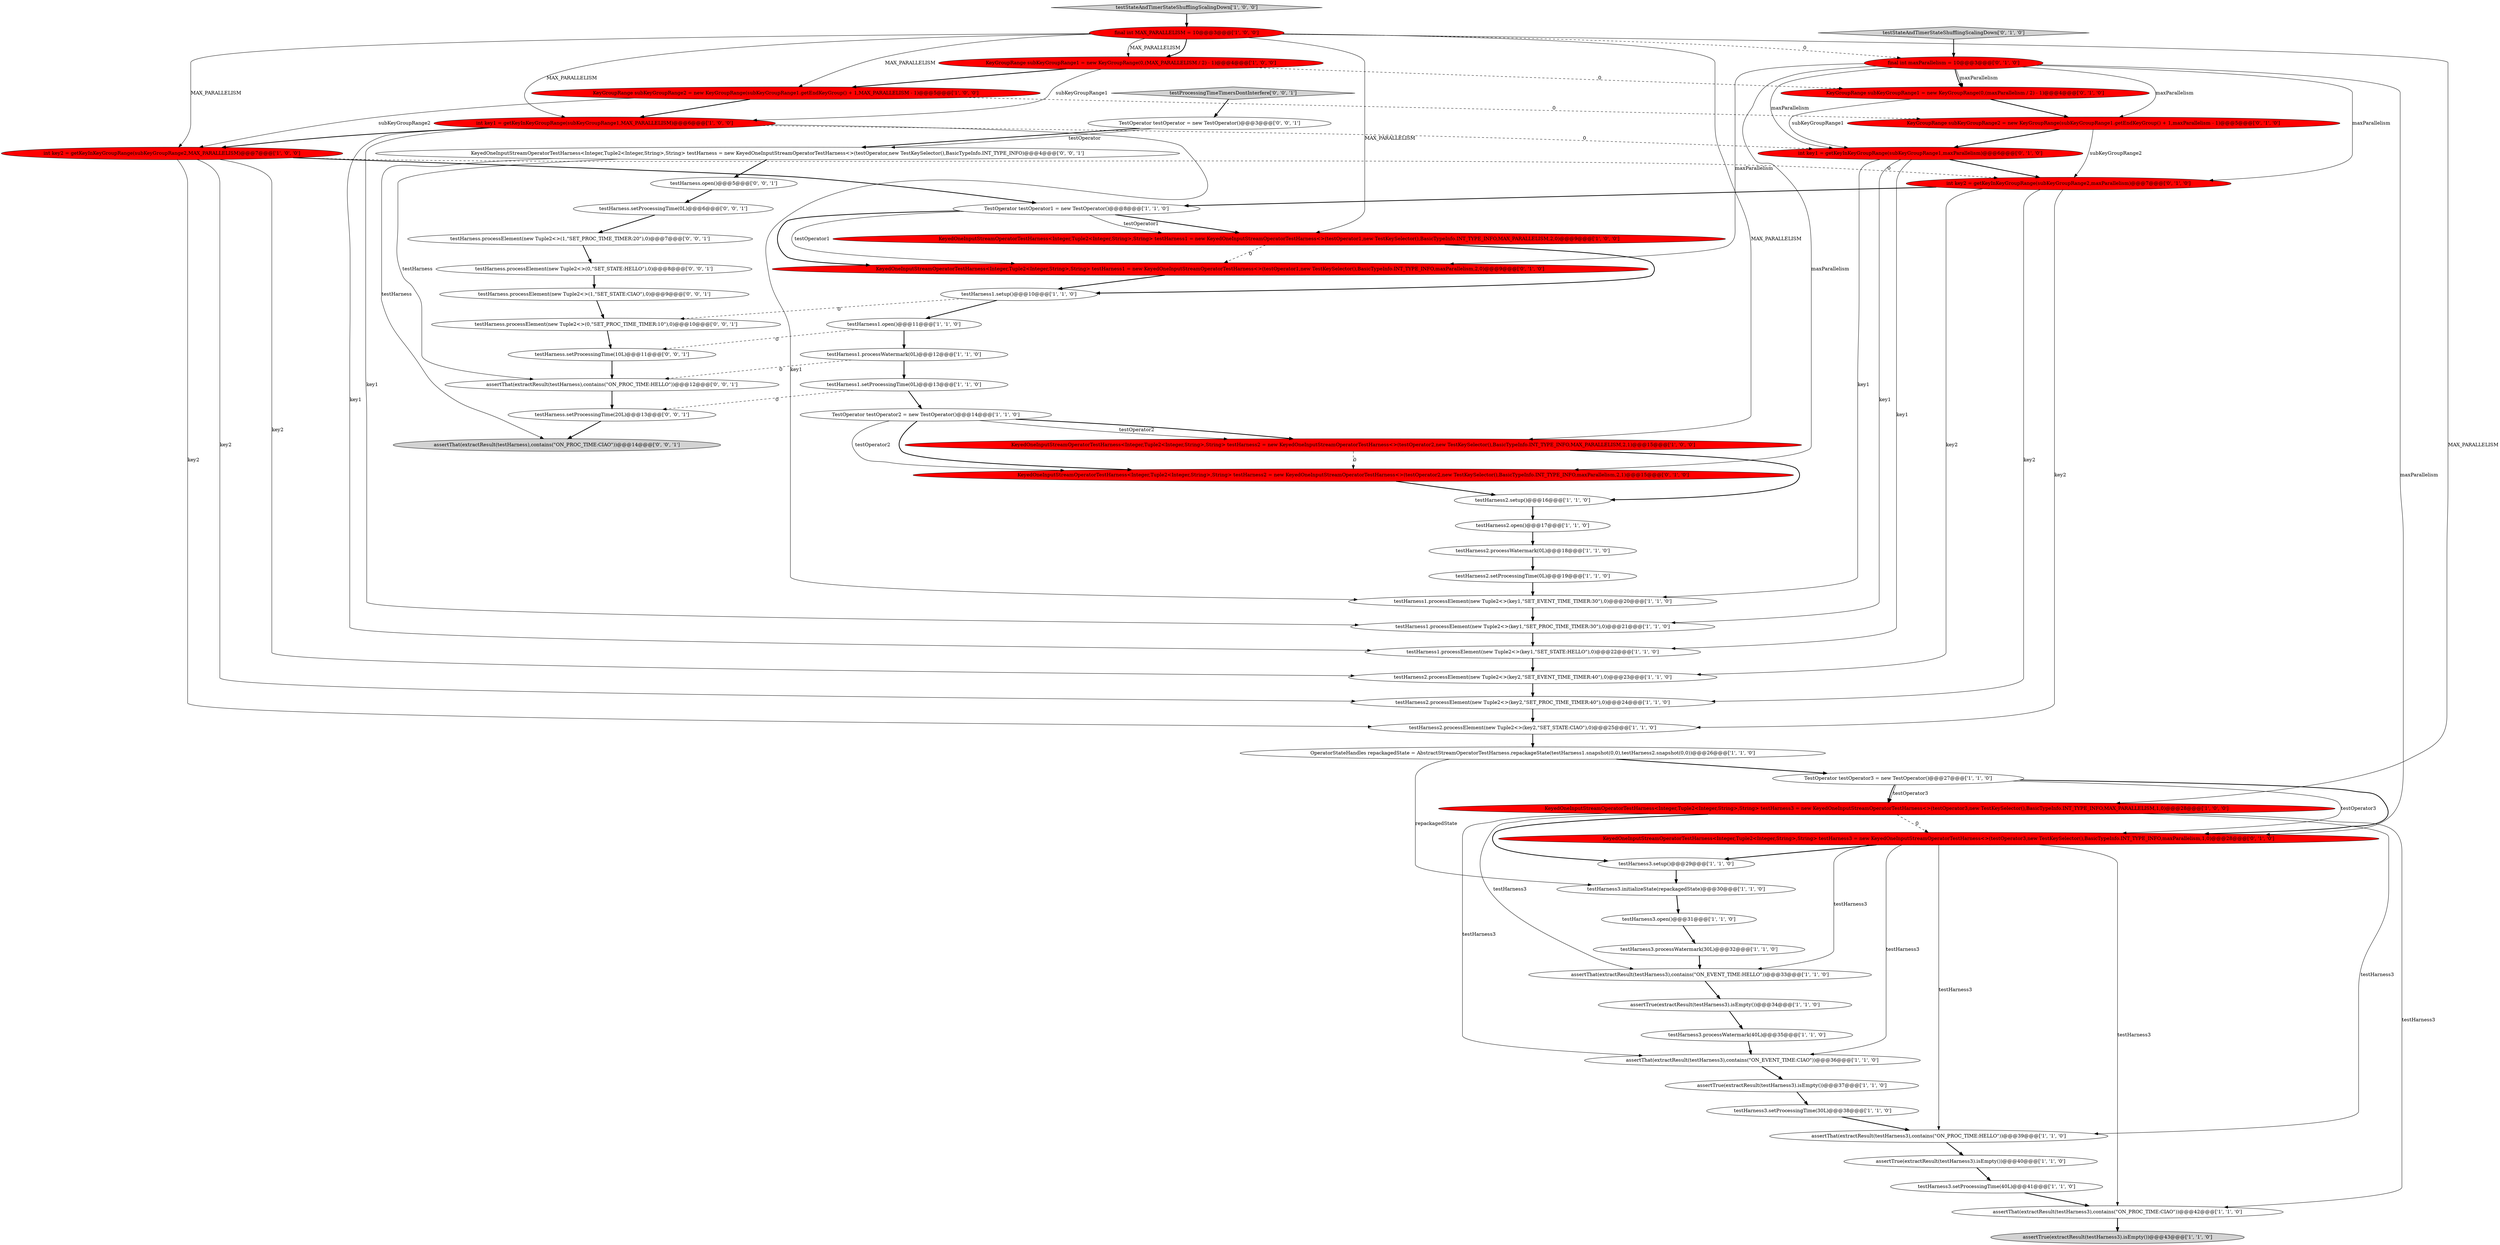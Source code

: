 digraph {
37 [style = filled, label = "testHarness3.initializeState(repackagedState)@@@30@@@['1', '1', '0']", fillcolor = white, shape = ellipse image = "AAA0AAABBB1BBB"];
1 [style = filled, label = "int key1 = getKeyInKeyGroupRange(subKeyGroupRange1,MAX_PARALLELISM)@@@6@@@['1', '0', '0']", fillcolor = red, shape = ellipse image = "AAA1AAABBB1BBB"];
20 [style = filled, label = "KeyedOneInputStreamOperatorTestHarness<Integer,Tuple2<Integer,String>,String> testHarness2 = new KeyedOneInputStreamOperatorTestHarness<>(testOperator2,new TestKeySelector(),BasicTypeInfo.INT_TYPE_INFO,MAX_PARALLELISM,2,1)@@@15@@@['1', '0', '0']", fillcolor = red, shape = ellipse image = "AAA1AAABBB1BBB"];
27 [style = filled, label = "testHarness1.setup()@@@10@@@['1', '1', '0']", fillcolor = white, shape = ellipse image = "AAA0AAABBB1BBB"];
42 [style = filled, label = "KeyGroupRange subKeyGroupRange1 = new KeyGroupRange(0,(maxParallelism / 2) - 1)@@@4@@@['0', '1', '0']", fillcolor = red, shape = ellipse image = "AAA1AAABBB2BBB"];
57 [style = filled, label = "testProcessingTimeTimersDontInterfere['0', '0', '1']", fillcolor = lightgray, shape = diamond image = "AAA0AAABBB3BBB"];
43 [style = filled, label = "KeyedOneInputStreamOperatorTestHarness<Integer,Tuple2<Integer,String>,String> testHarness1 = new KeyedOneInputStreamOperatorTestHarness<>(testOperator1,new TestKeySelector(),BasicTypeInfo.INT_TYPE_INFO,maxParallelism,2,0)@@@9@@@['0', '1', '0']", fillcolor = red, shape = ellipse image = "AAA1AAABBB2BBB"];
44 [style = filled, label = "int key1 = getKeyInKeyGroupRange(subKeyGroupRange1,maxParallelism)@@@6@@@['0', '1', '0']", fillcolor = red, shape = ellipse image = "AAA1AAABBB2BBB"];
58 [style = filled, label = "testHarness.open()@@@5@@@['0', '0', '1']", fillcolor = white, shape = ellipse image = "AAA0AAABBB3BBB"];
60 [style = filled, label = "testHarness.processElement(new Tuple2<>(1,\"SET_PROC_TIME_TIMER:20\"),0)@@@7@@@['0', '0', '1']", fillcolor = white, shape = ellipse image = "AAA0AAABBB3BBB"];
53 [style = filled, label = "testHarness.processElement(new Tuple2<>(1,\"SET_STATE:CIAO\"),0)@@@9@@@['0', '0', '1']", fillcolor = white, shape = ellipse image = "AAA0AAABBB3BBB"];
34 [style = filled, label = "assertThat(extractResult(testHarness3),contains(\"ON_PROC_TIME:HELLO\"))@@@39@@@['1', '1', '0']", fillcolor = white, shape = ellipse image = "AAA0AAABBB1BBB"];
47 [style = filled, label = "final int maxParallelism = 10@@@3@@@['0', '1', '0']", fillcolor = red, shape = ellipse image = "AAA1AAABBB2BBB"];
2 [style = filled, label = "testHarness2.processWatermark(0L)@@@18@@@['1', '1', '0']", fillcolor = white, shape = ellipse image = "AAA0AAABBB1BBB"];
32 [style = filled, label = "assertTrue(extractResult(testHarness3).isEmpty())@@@43@@@['1', '1', '0']", fillcolor = lightgray, shape = ellipse image = "AAA0AAABBB1BBB"];
63 [style = filled, label = "testHarness.processElement(new Tuple2<>(0,\"SET_STATE:HELLO\"),0)@@@8@@@['0', '0', '1']", fillcolor = white, shape = ellipse image = "AAA0AAABBB3BBB"];
59 [style = filled, label = "testHarness.setProcessingTime(20L)@@@13@@@['0', '0', '1']", fillcolor = white, shape = ellipse image = "AAA0AAABBB3BBB"];
33 [style = filled, label = "testHarness1.processElement(new Tuple2<>(key1,\"SET_STATE:HELLO\"),0)@@@22@@@['1', '1', '0']", fillcolor = white, shape = ellipse image = "AAA0AAABBB1BBB"];
7 [style = filled, label = "TestOperator testOperator3 = new TestOperator()@@@27@@@['1', '1', '0']", fillcolor = white, shape = ellipse image = "AAA0AAABBB1BBB"];
49 [style = filled, label = "testStateAndTimerStateShufflingScalingDown['0', '1', '0']", fillcolor = lightgray, shape = diamond image = "AAA0AAABBB2BBB"];
0 [style = filled, label = "OperatorStateHandles repackagedState = AbstractStreamOperatorTestHarness.repackageState(testHarness1.snapshot(0,0),testHarness2.snapshot(0,0))@@@26@@@['1', '1', '0']", fillcolor = white, shape = ellipse image = "AAA0AAABBB1BBB"];
31 [style = filled, label = "final int MAX_PARALLELISM = 10@@@3@@@['1', '0', '0']", fillcolor = red, shape = ellipse image = "AAA1AAABBB1BBB"];
11 [style = filled, label = "int key2 = getKeyInKeyGroupRange(subKeyGroupRange2,MAX_PARALLELISM)@@@7@@@['1', '0', '0']", fillcolor = red, shape = ellipse image = "AAA1AAABBB1BBB"];
46 [style = filled, label = "int key2 = getKeyInKeyGroupRange(subKeyGroupRange2,maxParallelism)@@@7@@@['0', '1', '0']", fillcolor = red, shape = ellipse image = "AAA1AAABBB2BBB"];
54 [style = filled, label = "TestOperator testOperator = new TestOperator()@@@3@@@['0', '0', '1']", fillcolor = white, shape = ellipse image = "AAA0AAABBB3BBB"];
24 [style = filled, label = "testHarness2.setup()@@@16@@@['1', '1', '0']", fillcolor = white, shape = ellipse image = "AAA0AAABBB1BBB"];
26 [style = filled, label = "KeyedOneInputStreamOperatorTestHarness<Integer,Tuple2<Integer,String>,String> testHarness1 = new KeyedOneInputStreamOperatorTestHarness<>(testOperator1,new TestKeySelector(),BasicTypeInfo.INT_TYPE_INFO,MAX_PARALLELISM,2,0)@@@9@@@['1', '0', '0']", fillcolor = red, shape = ellipse image = "AAA1AAABBB1BBB"];
48 [style = filled, label = "KeyedOneInputStreamOperatorTestHarness<Integer,Tuple2<Integer,String>,String> testHarness3 = new KeyedOneInputStreamOperatorTestHarness<>(testOperator3,new TestKeySelector(),BasicTypeInfo.INT_TYPE_INFO,maxParallelism,1,0)@@@28@@@['0', '1', '0']", fillcolor = red, shape = ellipse image = "AAA1AAABBB2BBB"];
41 [style = filled, label = "KeyGroupRange subKeyGroupRange1 = new KeyGroupRange(0,(MAX_PARALLELISM / 2) - 1)@@@4@@@['1', '0', '0']", fillcolor = red, shape = ellipse image = "AAA1AAABBB1BBB"];
29 [style = filled, label = "TestOperator testOperator1 = new TestOperator()@@@8@@@['1', '1', '0']", fillcolor = white, shape = ellipse image = "AAA0AAABBB1BBB"];
13 [style = filled, label = "KeyGroupRange subKeyGroupRange2 = new KeyGroupRange(subKeyGroupRange1.getEndKeyGroup() + 1,MAX_PARALLELISM - 1)@@@5@@@['1', '0', '0']", fillcolor = red, shape = ellipse image = "AAA1AAABBB1BBB"];
15 [style = filled, label = "TestOperator testOperator2 = new TestOperator()@@@14@@@['1', '1', '0']", fillcolor = white, shape = ellipse image = "AAA0AAABBB1BBB"];
52 [style = filled, label = "testHarness.setProcessingTime(0L)@@@6@@@['0', '0', '1']", fillcolor = white, shape = ellipse image = "AAA0AAABBB3BBB"];
22 [style = filled, label = "testStateAndTimerStateShufflingScalingDown['1', '0', '0']", fillcolor = lightgray, shape = diamond image = "AAA0AAABBB1BBB"];
39 [style = filled, label = "testHarness3.processWatermark(30L)@@@32@@@['1', '1', '0']", fillcolor = white, shape = ellipse image = "AAA0AAABBB1BBB"];
17 [style = filled, label = "testHarness2.processElement(new Tuple2<>(key2,\"SET_EVENT_TIME_TIMER:40\"),0)@@@23@@@['1', '1', '0']", fillcolor = white, shape = ellipse image = "AAA0AAABBB1BBB"];
25 [style = filled, label = "testHarness1.open()@@@11@@@['1', '1', '0']", fillcolor = white, shape = ellipse image = "AAA0AAABBB1BBB"];
16 [style = filled, label = "assertThat(extractResult(testHarness3),contains(\"ON_EVENT_TIME:HELLO\"))@@@33@@@['1', '1', '0']", fillcolor = white, shape = ellipse image = "AAA0AAABBB1BBB"];
36 [style = filled, label = "testHarness1.processWatermark(0L)@@@12@@@['1', '1', '0']", fillcolor = white, shape = ellipse image = "AAA0AAABBB1BBB"];
23 [style = filled, label = "testHarness3.processWatermark(40L)@@@35@@@['1', '1', '0']", fillcolor = white, shape = ellipse image = "AAA0AAABBB1BBB"];
30 [style = filled, label = "assertTrue(extractResult(testHarness3).isEmpty())@@@40@@@['1', '1', '0']", fillcolor = white, shape = ellipse image = "AAA0AAABBB1BBB"];
3 [style = filled, label = "assertTrue(extractResult(testHarness3).isEmpty())@@@37@@@['1', '1', '0']", fillcolor = white, shape = ellipse image = "AAA0AAABBB1BBB"];
45 [style = filled, label = "KeyGroupRange subKeyGroupRange2 = new KeyGroupRange(subKeyGroupRange1.getEndKeyGroup() + 1,maxParallelism - 1)@@@5@@@['0', '1', '0']", fillcolor = red, shape = ellipse image = "AAA1AAABBB2BBB"];
4 [style = filled, label = "KeyedOneInputStreamOperatorTestHarness<Integer,Tuple2<Integer,String>,String> testHarness3 = new KeyedOneInputStreamOperatorTestHarness<>(testOperator3,new TestKeySelector(),BasicTypeInfo.INT_TYPE_INFO,MAX_PARALLELISM,1,0)@@@28@@@['1', '0', '0']", fillcolor = red, shape = ellipse image = "AAA1AAABBB1BBB"];
8 [style = filled, label = "testHarness3.setup()@@@29@@@['1', '1', '0']", fillcolor = white, shape = ellipse image = "AAA0AAABBB1BBB"];
21 [style = filled, label = "testHarness3.setProcessingTime(40L)@@@41@@@['1', '1', '0']", fillcolor = white, shape = ellipse image = "AAA0AAABBB1BBB"];
12 [style = filled, label = "assertThat(extractResult(testHarness3),contains(\"ON_PROC_TIME:CIAO\"))@@@42@@@['1', '1', '0']", fillcolor = white, shape = ellipse image = "AAA0AAABBB1BBB"];
35 [style = filled, label = "testHarness1.setProcessingTime(0L)@@@13@@@['1', '1', '0']", fillcolor = white, shape = ellipse image = "AAA0AAABBB1BBB"];
5 [style = filled, label = "testHarness3.open()@@@31@@@['1', '1', '0']", fillcolor = white, shape = ellipse image = "AAA0AAABBB1BBB"];
56 [style = filled, label = "KeyedOneInputStreamOperatorTestHarness<Integer,Tuple2<Integer,String>,String> testHarness = new KeyedOneInputStreamOperatorTestHarness<>(testOperator,new TestKeySelector(),BasicTypeInfo.INT_TYPE_INFO)@@@4@@@['0', '0', '1']", fillcolor = white, shape = ellipse image = "AAA0AAABBB3BBB"];
14 [style = filled, label = "testHarness2.processElement(new Tuple2<>(key2,\"SET_STATE:CIAO\"),0)@@@25@@@['1', '1', '0']", fillcolor = white, shape = ellipse image = "AAA0AAABBB1BBB"];
18 [style = filled, label = "testHarness1.processElement(new Tuple2<>(key1,\"SET_EVENT_TIME_TIMER:30\"),0)@@@20@@@['1', '1', '0']", fillcolor = white, shape = ellipse image = "AAA0AAABBB1BBB"];
19 [style = filled, label = "assertTrue(extractResult(testHarness3).isEmpty())@@@34@@@['1', '1', '0']", fillcolor = white, shape = ellipse image = "AAA0AAABBB1BBB"];
40 [style = filled, label = "testHarness2.open()@@@17@@@['1', '1', '0']", fillcolor = white, shape = ellipse image = "AAA0AAABBB1BBB"];
61 [style = filled, label = "assertThat(extractResult(testHarness),contains(\"ON_PROC_TIME:CIAO\"))@@@14@@@['0', '0', '1']", fillcolor = lightgray, shape = ellipse image = "AAA0AAABBB3BBB"];
38 [style = filled, label = "testHarness1.processElement(new Tuple2<>(key1,\"SET_PROC_TIME_TIMER:30\"),0)@@@21@@@['1', '1', '0']", fillcolor = white, shape = ellipse image = "AAA0AAABBB1BBB"];
6 [style = filled, label = "testHarness3.setProcessingTime(30L)@@@38@@@['1', '1', '0']", fillcolor = white, shape = ellipse image = "AAA0AAABBB1BBB"];
55 [style = filled, label = "testHarness.processElement(new Tuple2<>(0,\"SET_PROC_TIME_TIMER:10\"),0)@@@10@@@['0', '0', '1']", fillcolor = white, shape = ellipse image = "AAA0AAABBB3BBB"];
50 [style = filled, label = "KeyedOneInputStreamOperatorTestHarness<Integer,Tuple2<Integer,String>,String> testHarness2 = new KeyedOneInputStreamOperatorTestHarness<>(testOperator2,new TestKeySelector(),BasicTypeInfo.INT_TYPE_INFO,maxParallelism,2,1)@@@15@@@['0', '1', '0']", fillcolor = red, shape = ellipse image = "AAA1AAABBB2BBB"];
9 [style = filled, label = "assertThat(extractResult(testHarness3),contains(\"ON_EVENT_TIME:CIAO\"))@@@36@@@['1', '1', '0']", fillcolor = white, shape = ellipse image = "AAA0AAABBB1BBB"];
10 [style = filled, label = "testHarness2.setProcessingTime(0L)@@@19@@@['1', '1', '0']", fillcolor = white, shape = ellipse image = "AAA0AAABBB1BBB"];
51 [style = filled, label = "assertThat(extractResult(testHarness),contains(\"ON_PROC_TIME:HELLO\"))@@@12@@@['0', '0', '1']", fillcolor = white, shape = ellipse image = "AAA0AAABBB3BBB"];
28 [style = filled, label = "testHarness2.processElement(new Tuple2<>(key2,\"SET_PROC_TIME_TIMER:40\"),0)@@@24@@@['1', '1', '0']", fillcolor = white, shape = ellipse image = "AAA0AAABBB1BBB"];
62 [style = filled, label = "testHarness.setProcessingTime(10L)@@@11@@@['0', '0', '1']", fillcolor = white, shape = ellipse image = "AAA0AAABBB3BBB"];
40->2 [style = bold, label=""];
54->56 [style = bold, label=""];
48->34 [style = solid, label="testHarness3"];
42->45 [style = bold, label=""];
47->48 [style = solid, label="maxParallelism"];
55->62 [style = bold, label=""];
4->16 [style = solid, label="testHarness3"];
15->50 [style = solid, label="testOperator2"];
11->29 [style = bold, label=""];
47->44 [style = solid, label="maxParallelism"];
31->11 [style = solid, label="MAX_PARALLELISM"];
7->48 [style = bold, label=""];
1->44 [style = dashed, label="0"];
59->61 [style = bold, label=""];
26->43 [style = dashed, label="0"];
13->1 [style = bold, label=""];
11->14 [style = solid, label="key2"];
47->45 [style = solid, label="maxParallelism"];
28->14 [style = bold, label=""];
37->5 [style = bold, label=""];
13->45 [style = dashed, label="0"];
44->46 [style = bold, label=""];
52->60 [style = bold, label=""];
48->16 [style = solid, label="testHarness3"];
15->20 [style = bold, label=""];
60->63 [style = bold, label=""];
29->43 [style = bold, label=""];
4->8 [style = bold, label=""];
11->46 [style = dashed, label="0"];
41->1 [style = solid, label="subKeyGroupRange1"];
41->13 [style = bold, label=""];
15->20 [style = solid, label="testOperator2"];
27->25 [style = bold, label=""];
18->38 [style = bold, label=""];
57->54 [style = bold, label=""];
35->59 [style = dashed, label="0"];
4->12 [style = solid, label="testHarness3"];
5->39 [style = bold, label=""];
56->61 [style = solid, label="testHarness"];
25->36 [style = bold, label=""];
15->50 [style = bold, label=""];
46->28 [style = solid, label="key2"];
31->13 [style = solid, label="MAX_PARALLELISM"];
1->33 [style = solid, label="key1"];
24->40 [style = bold, label=""];
7->48 [style = solid, label="testOperator3"];
16->19 [style = bold, label=""];
1->11 [style = bold, label=""];
44->18 [style = solid, label="key1"];
29->26 [style = bold, label=""];
0->7 [style = bold, label=""];
31->1 [style = solid, label="MAX_PARALLELISM"];
56->58 [style = bold, label=""];
26->27 [style = bold, label=""];
43->27 [style = bold, label=""];
31->41 [style = bold, label=""];
46->17 [style = solid, label="key2"];
63->53 [style = bold, label=""];
36->35 [style = bold, label=""];
38->33 [style = bold, label=""];
1->18 [style = solid, label="key1"];
47->50 [style = solid, label="maxParallelism"];
27->55 [style = dashed, label="0"];
56->51 [style = solid, label="testHarness"];
45->46 [style = solid, label="subKeyGroupRange2"];
46->14 [style = solid, label="key2"];
10->18 [style = bold, label=""];
29->26 [style = solid, label="testOperator1"];
39->16 [style = bold, label=""];
6->34 [style = bold, label=""];
62->51 [style = bold, label=""];
47->42 [style = bold, label=""];
54->56 [style = solid, label="testOperator"];
35->15 [style = bold, label=""];
41->42 [style = dashed, label="0"];
12->32 [style = bold, label=""];
47->42 [style = solid, label="maxParallelism"];
44->38 [style = solid, label="key1"];
3->6 [style = bold, label=""];
7->4 [style = bold, label=""];
11->28 [style = solid, label="key2"];
2->10 [style = bold, label=""];
45->44 [style = bold, label=""];
46->29 [style = bold, label=""];
21->12 [style = bold, label=""];
25->62 [style = dashed, label="0"];
30->21 [style = bold, label=""];
9->3 [style = bold, label=""];
8->37 [style = bold, label=""];
29->43 [style = solid, label="testOperator1"];
4->48 [style = dashed, label="0"];
48->9 [style = solid, label="testHarness3"];
33->17 [style = bold, label=""];
50->24 [style = bold, label=""];
53->55 [style = bold, label=""];
31->47 [style = dashed, label="0"];
44->33 [style = solid, label="key1"];
31->26 [style = solid, label="MAX_PARALLELISM"];
31->20 [style = solid, label="MAX_PARALLELISM"];
22->31 [style = bold, label=""];
1->38 [style = solid, label="key1"];
4->34 [style = solid, label="testHarness3"];
48->8 [style = bold, label=""];
31->41 [style = solid, label="MAX_PARALLELISM"];
4->9 [style = solid, label="testHarness3"];
48->12 [style = solid, label="testHarness3"];
34->30 [style = bold, label=""];
49->47 [style = bold, label=""];
51->59 [style = bold, label=""];
47->46 [style = solid, label="maxParallelism"];
20->50 [style = dashed, label="0"];
17->28 [style = bold, label=""];
14->0 [style = bold, label=""];
31->4 [style = solid, label="MAX_PARALLELISM"];
13->11 [style = solid, label="subKeyGroupRange2"];
19->23 [style = bold, label=""];
0->37 [style = solid, label="repackagedState"];
47->43 [style = solid, label="maxParallelism"];
58->52 [style = bold, label=""];
36->51 [style = dashed, label="0"];
20->24 [style = bold, label=""];
42->44 [style = solid, label="subKeyGroupRange1"];
23->9 [style = bold, label=""];
7->4 [style = solid, label="testOperator3"];
11->17 [style = solid, label="key2"];
}
